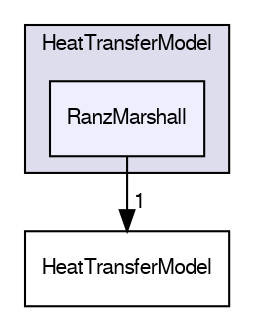 digraph "src/lagrangian/intermediate/submodels/Thermodynamic/HeatTransferModel/RanzMarshall" {
  bgcolor=transparent;
  compound=true
  node [ fontsize="10", fontname="FreeSans"];
  edge [ labelfontsize="10", labelfontname="FreeSans"];
  subgraph clusterdir_89131fa3386e14a0e147ebbe4f4fe0d7 {
    graph [ bgcolor="#ddddee", pencolor="black", label="HeatTransferModel" fontname="FreeSans", fontsize="10", URL="dir_89131fa3386e14a0e147ebbe4f4fe0d7.html"]
  dir_ff09eac500e00e18548b2ba9798dcd19 [shape=box, label="RanzMarshall", style="filled", fillcolor="#eeeeff", pencolor="black", URL="dir_ff09eac500e00e18548b2ba9798dcd19.html"];
  }
  dir_b5cb4d6f9354401e6d3d533cbf7c85eb [shape=box label="HeatTransferModel" URL="dir_b5cb4d6f9354401e6d3d533cbf7c85eb.html"];
  dir_ff09eac500e00e18548b2ba9798dcd19->dir_b5cb4d6f9354401e6d3d533cbf7c85eb [headlabel="1", labeldistance=1.5 headhref="dir_001458_001456.html"];
}
